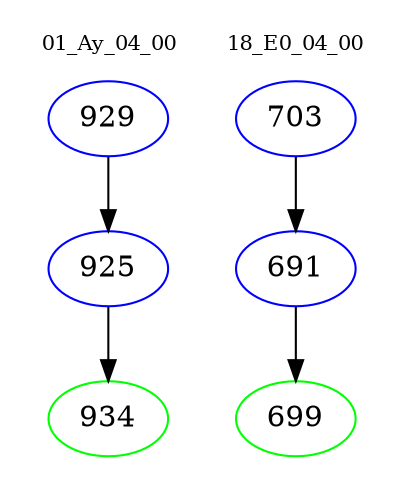 digraph{
subgraph cluster_0 {
color = white
label = "01_Ay_04_00";
fontsize=10;
T0_929 [label="929", color="blue"]
T0_929 -> T0_925 [color="black"]
T0_925 [label="925", color="blue"]
T0_925 -> T0_934 [color="black"]
T0_934 [label="934", color="green"]
}
subgraph cluster_1 {
color = white
label = "18_E0_04_00";
fontsize=10;
T1_703 [label="703", color="blue"]
T1_703 -> T1_691 [color="black"]
T1_691 [label="691", color="blue"]
T1_691 -> T1_699 [color="black"]
T1_699 [label="699", color="green"]
}
}
